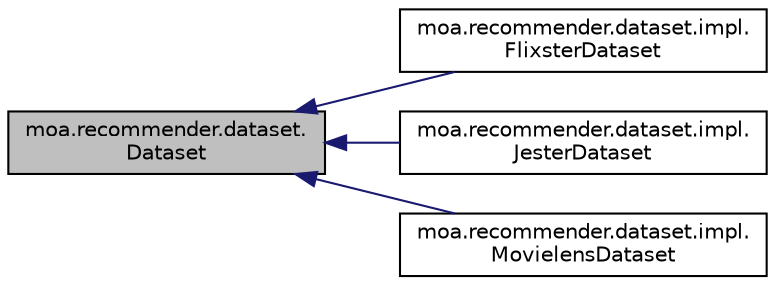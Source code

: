 digraph "moa.recommender.dataset.Dataset"
{
 // LATEX_PDF_SIZE
  edge [fontname="Helvetica",fontsize="10",labelfontname="Helvetica",labelfontsize="10"];
  node [fontname="Helvetica",fontsize="10",shape=record];
  rankdir="LR";
  Node1 [label="moa.recommender.dataset.\lDataset",height=0.2,width=0.4,color="black", fillcolor="grey75", style="filled", fontcolor="black",tooltip=" "];
  Node1 -> Node2 [dir="back",color="midnightblue",fontsize="10",style="solid"];
  Node2 [label="moa.recommender.dataset.impl.\lFlixsterDataset",height=0.2,width=0.4,color="black", fillcolor="white", style="filled",URL="$classmoa_1_1recommender_1_1dataset_1_1impl_1_1_flixster_dataset.html",tooltip=" "];
  Node1 -> Node3 [dir="back",color="midnightblue",fontsize="10",style="solid"];
  Node3 [label="moa.recommender.dataset.impl.\lJesterDataset",height=0.2,width=0.4,color="black", fillcolor="white", style="filled",URL="$classmoa_1_1recommender_1_1dataset_1_1impl_1_1_jester_dataset.html",tooltip=" "];
  Node1 -> Node4 [dir="back",color="midnightblue",fontsize="10",style="solid"];
  Node4 [label="moa.recommender.dataset.impl.\lMovielensDataset",height=0.2,width=0.4,color="black", fillcolor="white", style="filled",URL="$classmoa_1_1recommender_1_1dataset_1_1impl_1_1_movielens_dataset.html",tooltip=" "];
}
